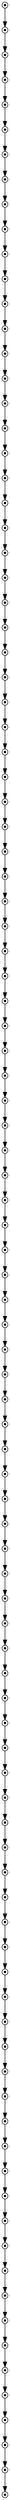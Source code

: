 digraph G {
Player1X1XGround0X1XSausage0X1XIsland0X1X		[ label="" shape=point peripheries=2 ];
Player1X1XGround0X1XSausage1X2XIsland0X1X		[ label="" shape=point peripheries=2 ];
Player1X1XGround0X1XSausage1X2XIsland2X1X		[ label="" shape=point peripheries=2 ];
Player1X1XGround0X1XSausage2X2XIsland2X1X		[ label="" shape=point peripheries=2 ];
Player1X1XGround0X1XSausage2X2XIsland3X1X		[ label="" shape=point peripheries=2 ];
Player1X1XGround0X1XSausage3X2XIsland3X1X		[ label="" shape=point peripheries=2 ];
Player1X1XGround0X1XSausage3X2XIsland4X1X		[ label="" shape=point peripheries=2 ];
Player1X1XGround0X1XSausage4X2XIsland4X1X		[ label="" shape=point peripheries=2 ];
Player1X1XGround0X1XSausage4X2XIsland5X1X		[ label="" shape=point peripheries=2 ];
Player1X1XGround0X1XSausage5X2XIsland5X1X		[ label="" shape=point peripheries=2 ];
Player1X1XGround0X1XSausage5X2XIsland6X1X		[ label="" shape=point peripheries=2 ];
Player1X1XGround0X1XSausage6X2XIsland6X1X		[ label="" shape=point peripheries=2 ];
Player1X1XGround0X1XSausage6X2XIsland7X1X		[ label="" shape=point peripheries=2 ];
Player1X1XGround0X1XSausage7X2XIsland7X1X		[ label="" shape=point peripheries=2 ];
Player1X1XGround0X1XSausage7X2XIsland8X1X		[ label="" shape=point peripheries=2 ];
Player1X1XGround0X1XSausage8X2XIsland8X1X		[ label="" shape=point peripheries=2 ];
Player1X1XGround0X1XSausage8X2XIsland9X1X		[ label="" shape=point peripheries=2 ];
Player1X1XGround0X1XSausage9X2XIsland9X1X		[ label="" shape=point peripheries=2 ];
Player1X1XGround0X1XSausage9X2XIsland10X1X		[ label="" shape=point peripheries=2 ];
Player1X1XGround0X1XSausage10X2XIsland10X1X		[ label="" shape=point peripheries=2 ];
Player1X1XGround0X1XSausage10X2XIsland11X1X		[ label="" shape=point peripheries=2 ];
Player1X1XGround0X1XSausage11X2XIsland11X1X		[ label="" shape=point peripheries=2 ];
Player1X1XGround0X1XSausage11X2XIsland12X1X		[ label="" shape=point peripheries=2 ];
Player1X1XGround0X1XSausage12X2XIsland12X1X		[ label="" shape=point peripheries=2 ];
Player1X1XGround0X1XSausage12X2XIsland13X1X		[ label="" shape=point peripheries=2 ];
Player1X1XGround0X1XSausage13X2XIsland13X1X		[ label="" shape=point peripheries=2 ];
Player1X1XGround0X1XSausage13X2XIsland14X1X		[ label="" shape=point peripheries=2 ];
Player1X1XGround0X1XSausage14X2XIsland14X1X		[ label="" shape=point peripheries=2 ];
Player1X1XGround0X1XSausage14X2XIsland15X1X		[ label="" shape=point peripheries=2 ];
Player1X1XGround0X1XSausage15X2XIsland15X1X		[ label="" shape=point peripheries=2 ];
Player1X1XGround0X1XSausage15X2XIsland16X1X		[ label="" shape=point peripheries=2 ];
Player1X1XGround0X1XSausage16X2XIsland16X1X		[ label="" shape=point peripheries=2 ];
Player1X1XGround0X1XSausage16X2XIsland17X1X		[ label="" shape=point peripheries=2 ];
Player1X1XGround0X1XSausage17X2XIsland17X1X		[ label="" shape=point peripheries=2 ];
Player1X1XGround0X1XSausage17X2XIsland18X1X		[ label="" shape=point peripheries=2 ];
Player1X1XGround0X1XSausage18X2XIsland18X1X		[ label="" shape=point peripheries=2 ];
Player1X1XGround0X1XSausage18X2XIsland19X1X		[ label="" shape=point peripheries=2 ];
Player1X1XGround0X1XSausage19X2XIsland19X1X		[ label="" shape=point peripheries=2 ];
Player1X1XGround0X1XSausage19X2XIsland20X1X		[ label="" shape=point peripheries=2 ];
Player1X1XGround0X1XSausage20X2XIsland20X1X		[ label="" shape=point peripheries=2 ];
Player1X1XGround0X1XSausage20X2XIsland21X1X		[ label="" shape=point peripheries=2 ];
Player1X1XGround0X1XSausage21X2XIsland21X1X		[ label="" shape=point peripheries=2 ];
Player1X1XGround0X1XSausage21X2XIsland22X1X		[ label="" shape=point peripheries=2 ];
Player1X1XGround0X1XSausage22X2XIsland22X1X		[ label="" shape=point peripheries=2 ];
Player1X1XGround0X1XSausage22X2XIsland23X1X		[ label="" shape=point peripheries=2 ];
Player1X1XGround0X1XSausage23X2XIsland23X1X		[ label="" shape=point peripheries=2 ];
Player1X1XGround0X1XSausage23X2XIsland24X1X		[ label="" shape=point peripheries=2 ];
Player1X1XGround0X1XSausage24X2XIsland24X1X		[ label="" shape=point peripheries=2 ];
Player1X1XGround0X1XSausage24X2XIsland25X1X		[ label="" shape=point peripheries=2 ];
Player1X1XGround0X1XSausage25X2XIsland25X1X		[ label="" shape=point peripheries=2 ];
Player1X1XGround0X1XSausage25X2XIsland26X1X		[ label="" shape=point peripheries=2 ];
Player1X1XGround0X1XSausage26X2XIsland26X1X		[ label="" shape=point peripheries=2 ];
Player1X1XGround0X1XSausage26X2XIsland27X1X		[ label="" shape=point peripheries=2 ];
Player1X1XGround0X1XSausage27X2XIsland27X1X		[ label="" shape=point peripheries=2 ];
Player1X1XGround0X1XSausage27X2XIsland28X1X		[ label="" shape=point peripheries=2 ];
Player1X1XGround0X1XSausage28X2XIsland28X1X		[ label="" shape=point peripheries=2 ];
Player1X1XGround0X1XSausage28X2XIsland29X1X		[ label="" shape=point peripheries=2 ];
Player1X1XGround0X1XSausage29X2XIsland29X1X		[ label="" shape=point peripheries=2 ];
Player1X1XGround0X1XSausage29X2XIsland30X1X		[ label="" shape=point peripheries=2 ];
Player1X1XGround0X1XSausage30X2XIsland30X1X		[ label="" shape=point peripheries=2 ];
Player1X1XGround0X1XSausage30X2XIsland31X1X		[ label="" shape=point peripheries=2 ];
Player1X1XGround0X1XSausage31X2XIsland31X1X		[ label="" shape=point peripheries=2 ];
Player1X1XGround0X1XSausage31X2XIsland32X1X		[ label="" shape=point peripheries=2 ];
Player1X1XGround0X1XSausage32X2XIsland32X1X		[ label="" shape=point peripheries=2 ];
Player1X1XGround0X1XSausage32X2XIsland33X1X		[ label="" shape=point peripheries=2 ];
Player1X1XGround0X1XSausage33X2XIsland33X1X		[ label="" shape=point peripheries=2 ];
Player1X1XGround0X1XSausage33X2XIsland34X1X		[ label="" shape=point peripheries=2 ];
Player1X1XGround0X1XSausage34X2XIsland34X1X		[ label="" shape=point peripheries=2 ];
Player1X1XGround0X1XSausage34X2XIsland35X1X		[ label="" shape=point peripheries=2 ];
Player1X1XGround0X1XSausage35X2XIsland35X1X		[ label="" shape=point peripheries=2 ];
Player1X1XGround0X1XSausage35X2XIsland36X1X		[ label="" shape=point peripheries=2 ];
Player1X1XGround0X1XSausage36X2XIsland36X1X		[ label="" shape=point peripheries=2 ];
Player1X1XGround0X1XSausage36X2XIsland37X1X		[ label="" shape=point peripheries=2 ];
Player1X1XGround0X1XSausage37X2XIsland37X1X		[ label="" shape=point peripheries=2 ];
Player1X1XGround0X1XSausage37X2XIsland38X1X		[ label="" shape=point peripheries=2 ];
Player1X1XGround0X1XSausage38X2XIsland38X1X		[ label="" shape=point peripheries=2 ];
Player1X1XGround0X1XSausage38X2XIsland39X1X		[ label="" shape=point peripheries=2 ];
Player1X1XGround0X1XSausage39X2XIsland39X1X		[ label="" shape=point peripheries=2 ];
Player1X1XGround0X1XSausage39X2XIsland40X1X		[ label="" shape=point peripheries=2 ];
Player1X1XGround0X1XSausage40X2XIsland40X1X		[ label="" shape=point peripheries=2 ];
Player1X1XGround0X1XSausage40X2XIsland41X1X		[ label="" shape=point peripheries=2 ];
Player1X1XGround0X1XSausage41X2XIsland41X1X		[ label="" shape=point peripheries=2 ];
Player1X1XGround0X1XSausage41X2XIsland42X1X		[ label="" shape=point peripheries=2 ];
Player1X1XGround0X1XSausage42X2XIsland42X1X		[ label="" shape=point peripheries=2 ];
Player1X1XGround0X1XSausage42X2XIsland43X1X		[ label="" shape=point peripheries=2 ];
Player1X1XGround0X1XSausage43X2XIsland43X1X		[ label="" shape=point peripheries=2 ];
Player1X1XGround0X1XSausage43X2XIsland44X1X		[ label="" shape=point peripheries=2 ];
Player1X1XGround0X1XSausage44X2XIsland44X1X		[ label="" shape=point peripheries=2 ];
Player1X1XGround0X1XSausage44X2XIsland45X1X		[ label="" shape=point peripheries=2 ];
Player1X1XGround0X1XSausage45X2XIsland45X1X		[ label="" shape=point peripheries=2 ];
Player1X1XGround0X1XSausage45X2XIsland46X1X		[ label="" shape=point peripheries=2 ];
Player1X1XGround0X1XSausage46X2XIsland46X1X		[ label="" shape=point peripheries=2 ];
Player1X1XGround0X1XSausage46X2XIsland47X1X		[ label="" shape=point peripheries=2 ];
Player1X1XGround0X1XSausage47X2XIsland47X1X		[ label="" shape=point peripheries=2 ];
Player1X1XGround0X1XSausage47X2XIsland48X1X		[ label="" shape=point peripheries=2 ];
Player1X1XGround0X1XSausage48X2XIsland48X1X		[ label="" shape=point peripheries=2 ];
Player1X1XGround0X1XSausage48X2XIsland49X1X		[ label="" shape=point peripheries=2 ];
Player1X1XGround0X1XSausage49X2XIsland49X1X		[ label="" shape=point peripheries=2 ];
Player1X1XGround0X1XSausage49X2XIsland50X1X		[ label="" shape=point peripheries=2 ];
Player1X1XGround0X1XSausage50X2XIsland50X1X		[ label="" shape=point peripheries=2 ];
Player1X1XGround0X1XSausage50X2XIsland51X1X		[ label="" shape=point peripheries=2 ];
	"Player1X1XGround0X1XSausage0X1XIsland0X1X" -> "Player1X1XGround0X1XSausage1X2XIsland0X1X";
	"Player1X1XGround0X1XSausage1X2XIsland0X1X" -> "Player1X1XGround0X1XSausage1X2XIsland2X1X";
	"Player1X1XGround0X1XSausage1X2XIsland2X1X" -> "Player1X1XGround0X1XSausage2X2XIsland2X1X";
	"Player1X1XGround0X1XSausage2X2XIsland2X1X" -> "Player1X1XGround0X1XSausage2X2XIsland3X1X";
	"Player1X1XGround0X1XSausage2X2XIsland3X1X" -> "Player1X1XGround0X1XSausage3X2XIsland3X1X";
	"Player1X1XGround0X1XSausage3X2XIsland3X1X" -> "Player1X1XGround0X1XSausage3X2XIsland4X1X";
	"Player1X1XGround0X1XSausage3X2XIsland4X1X" -> "Player1X1XGround0X1XSausage4X2XIsland4X1X";
	"Player1X1XGround0X1XSausage4X2XIsland4X1X" -> "Player1X1XGround0X1XSausage4X2XIsland5X1X";
	"Player1X1XGround0X1XSausage4X2XIsland5X1X" -> "Player1X1XGround0X1XSausage5X2XIsland5X1X";
	"Player1X1XGround0X1XSausage5X2XIsland5X1X" -> "Player1X1XGround0X1XSausage5X2XIsland6X1X";
	"Player1X1XGround0X1XSausage5X2XIsland6X1X" -> "Player1X1XGround0X1XSausage6X2XIsland6X1X";
	"Player1X1XGround0X1XSausage6X2XIsland6X1X" -> "Player1X1XGround0X1XSausage6X2XIsland7X1X";
	"Player1X1XGround0X1XSausage6X2XIsland7X1X" -> "Player1X1XGround0X1XSausage7X2XIsland7X1X";
	"Player1X1XGround0X1XSausage7X2XIsland7X1X" -> "Player1X1XGround0X1XSausage7X2XIsland8X1X";
	"Player1X1XGround0X1XSausage7X2XIsland8X1X" -> "Player1X1XGround0X1XSausage8X2XIsland8X1X";
	"Player1X1XGround0X1XSausage8X2XIsland8X1X" -> "Player1X1XGround0X1XSausage8X2XIsland9X1X";
	"Player1X1XGround0X1XSausage8X2XIsland9X1X" -> "Player1X1XGround0X1XSausage9X2XIsland9X1X";
	"Player1X1XGround0X1XSausage9X2XIsland9X1X" -> "Player1X1XGround0X1XSausage9X2XIsland10X1X";
	"Player1X1XGround0X1XSausage9X2XIsland10X1X" -> "Player1X1XGround0X1XSausage10X2XIsland10X1X";
	"Player1X1XGround0X1XSausage10X2XIsland10X1X" -> "Player1X1XGround0X1XSausage10X2XIsland11X1X";
	"Player1X1XGround0X1XSausage10X2XIsland11X1X" -> "Player1X1XGround0X1XSausage11X2XIsland11X1X";
	"Player1X1XGround0X1XSausage11X2XIsland11X1X" -> "Player1X1XGround0X1XSausage11X2XIsland12X1X";
	"Player1X1XGround0X1XSausage11X2XIsland12X1X" -> "Player1X1XGround0X1XSausage12X2XIsland12X1X";
	"Player1X1XGround0X1XSausage12X2XIsland12X1X" -> "Player1X1XGround0X1XSausage12X2XIsland13X1X";
	"Player1X1XGround0X1XSausage12X2XIsland13X1X" -> "Player1X1XGround0X1XSausage13X2XIsland13X1X";
	"Player1X1XGround0X1XSausage13X2XIsland13X1X" -> "Player1X1XGround0X1XSausage13X2XIsland14X1X";
	"Player1X1XGround0X1XSausage13X2XIsland14X1X" -> "Player1X1XGround0X1XSausage14X2XIsland14X1X";
	"Player1X1XGround0X1XSausage14X2XIsland14X1X" -> "Player1X1XGround0X1XSausage14X2XIsland15X1X";
	"Player1X1XGround0X1XSausage14X2XIsland15X1X" -> "Player1X1XGround0X1XSausage15X2XIsland15X1X";
	"Player1X1XGround0X1XSausage15X2XIsland15X1X" -> "Player1X1XGround0X1XSausage15X2XIsland16X1X";
	"Player1X1XGround0X1XSausage15X2XIsland16X1X" -> "Player1X1XGround0X1XSausage16X2XIsland16X1X";
	"Player1X1XGround0X1XSausage16X2XIsland16X1X" -> "Player1X1XGround0X1XSausage16X2XIsland17X1X";
	"Player1X1XGround0X1XSausage16X2XIsland17X1X" -> "Player1X1XGround0X1XSausage17X2XIsland17X1X";
	"Player1X1XGround0X1XSausage17X2XIsland17X1X" -> "Player1X1XGround0X1XSausage17X2XIsland18X1X";
	"Player1X1XGround0X1XSausage17X2XIsland18X1X" -> "Player1X1XGround0X1XSausage18X2XIsland18X1X";
	"Player1X1XGround0X1XSausage18X2XIsland18X1X" -> "Player1X1XGround0X1XSausage18X2XIsland19X1X";
	"Player1X1XGround0X1XSausage18X2XIsland19X1X" -> "Player1X1XGround0X1XSausage19X2XIsland19X1X";
	"Player1X1XGround0X1XSausage19X2XIsland19X1X" -> "Player1X1XGround0X1XSausage19X2XIsland20X1X";
	"Player1X1XGround0X1XSausage19X2XIsland20X1X" -> "Player1X1XGround0X1XSausage20X2XIsland20X1X";
	"Player1X1XGround0X1XSausage20X2XIsland20X1X" -> "Player1X1XGround0X1XSausage20X2XIsland21X1X";
	"Player1X1XGround0X1XSausage20X2XIsland21X1X" -> "Player1X1XGround0X1XSausage21X2XIsland21X1X";
	"Player1X1XGround0X1XSausage21X2XIsland21X1X" -> "Player1X1XGround0X1XSausage21X2XIsland22X1X";
	"Player1X1XGround0X1XSausage21X2XIsland22X1X" -> "Player1X1XGround0X1XSausage22X2XIsland22X1X";
	"Player1X1XGround0X1XSausage22X2XIsland22X1X" -> "Player1X1XGround0X1XSausage22X2XIsland23X1X";
	"Player1X1XGround0X1XSausage22X2XIsland23X1X" -> "Player1X1XGround0X1XSausage23X2XIsland23X1X";
	"Player1X1XGround0X1XSausage23X2XIsland23X1X" -> "Player1X1XGround0X1XSausage23X2XIsland24X1X";
	"Player1X1XGround0X1XSausage23X2XIsland24X1X" -> "Player1X1XGround0X1XSausage24X2XIsland24X1X";
	"Player1X1XGround0X1XSausage24X2XIsland24X1X" -> "Player1X1XGround0X1XSausage24X2XIsland25X1X";
	"Player1X1XGround0X1XSausage24X2XIsland25X1X" -> "Player1X1XGround0X1XSausage25X2XIsland25X1X";
	"Player1X1XGround0X1XSausage25X2XIsland25X1X" -> "Player1X1XGround0X1XSausage25X2XIsland26X1X";
	"Player1X1XGround0X1XSausage25X2XIsland26X1X" -> "Player1X1XGround0X1XSausage26X2XIsland26X1X";
	"Player1X1XGround0X1XSausage26X2XIsland26X1X" -> "Player1X1XGround0X1XSausage26X2XIsland27X1X";
	"Player1X1XGround0X1XSausage26X2XIsland27X1X" -> "Player1X1XGround0X1XSausage27X2XIsland27X1X";
	"Player1X1XGround0X1XSausage27X2XIsland27X1X" -> "Player1X1XGround0X1XSausage27X2XIsland28X1X";
	"Player1X1XGround0X1XSausage27X2XIsland28X1X" -> "Player1X1XGround0X1XSausage28X2XIsland28X1X";
	"Player1X1XGround0X1XSausage28X2XIsland28X1X" -> "Player1X1XGround0X1XSausage28X2XIsland29X1X";
	"Player1X1XGround0X1XSausage28X2XIsland29X1X" -> "Player1X1XGround0X1XSausage29X2XIsland29X1X";
	"Player1X1XGround0X1XSausage29X2XIsland29X1X" -> "Player1X1XGround0X1XSausage29X2XIsland30X1X";
	"Player1X1XGround0X1XSausage29X2XIsland30X1X" -> "Player1X1XGround0X1XSausage30X2XIsland30X1X";
	"Player1X1XGround0X1XSausage30X2XIsland30X1X" -> "Player1X1XGround0X1XSausage30X2XIsland31X1X";
	"Player1X1XGround0X1XSausage30X2XIsland31X1X" -> "Player1X1XGround0X1XSausage31X2XIsland31X1X";
	"Player1X1XGround0X1XSausage31X2XIsland31X1X" -> "Player1X1XGround0X1XSausage31X2XIsland32X1X";
	"Player1X1XGround0X1XSausage31X2XIsland32X1X" -> "Player1X1XGround0X1XSausage32X2XIsland32X1X";
	"Player1X1XGround0X1XSausage32X2XIsland32X1X" -> "Player1X1XGround0X1XSausage32X2XIsland33X1X";
	"Player1X1XGround0X1XSausage32X2XIsland33X1X" -> "Player1X1XGround0X1XSausage33X2XIsland33X1X";
	"Player1X1XGround0X1XSausage33X2XIsland33X1X" -> "Player1X1XGround0X1XSausage33X2XIsland34X1X";
	"Player1X1XGround0X1XSausage33X2XIsland34X1X" -> "Player1X1XGround0X1XSausage34X2XIsland34X1X";
	"Player1X1XGround0X1XSausage34X2XIsland34X1X" -> "Player1X1XGround0X1XSausage34X2XIsland35X1X";
	"Player1X1XGround0X1XSausage34X2XIsland35X1X" -> "Player1X1XGround0X1XSausage35X2XIsland35X1X";
	"Player1X1XGround0X1XSausage35X2XIsland35X1X" -> "Player1X1XGround0X1XSausage35X2XIsland36X1X";
	"Player1X1XGround0X1XSausage35X2XIsland36X1X" -> "Player1X1XGround0X1XSausage36X2XIsland36X1X";
	"Player1X1XGround0X1XSausage36X2XIsland36X1X" -> "Player1X1XGround0X1XSausage36X2XIsland37X1X";
	"Player1X1XGround0X1XSausage36X2XIsland37X1X" -> "Player1X1XGround0X1XSausage37X2XIsland37X1X";
	"Player1X1XGround0X1XSausage37X2XIsland37X1X" -> "Player1X1XGround0X1XSausage37X2XIsland38X1X";
	"Player1X1XGround0X1XSausage37X2XIsland38X1X" -> "Player1X1XGround0X1XSausage38X2XIsland38X1X";
	"Player1X1XGround0X1XSausage38X2XIsland38X1X" -> "Player1X1XGround0X1XSausage38X2XIsland39X1X";
	"Player1X1XGround0X1XSausage38X2XIsland39X1X" -> "Player1X1XGround0X1XSausage39X2XIsland39X1X";
	"Player1X1XGround0X1XSausage39X2XIsland39X1X" -> "Player1X1XGround0X1XSausage39X2XIsland40X1X";
	"Player1X1XGround0X1XSausage39X2XIsland40X1X" -> "Player1X1XGround0X1XSausage40X2XIsland40X1X";
	"Player1X1XGround0X1XSausage40X2XIsland40X1X" -> "Player1X1XGround0X1XSausage40X2XIsland41X1X";
	"Player1X1XGround0X1XSausage40X2XIsland41X1X" -> "Player1X1XGround0X1XSausage41X2XIsland41X1X";
	"Player1X1XGround0X1XSausage41X2XIsland41X1X" -> "Player1X1XGround0X1XSausage41X2XIsland42X1X";
	"Player1X1XGround0X1XSausage41X2XIsland42X1X" -> "Player1X1XGround0X1XSausage42X2XIsland42X1X";
	"Player1X1XGround0X1XSausage42X2XIsland42X1X" -> "Player1X1XGround0X1XSausage42X2XIsland43X1X";
	"Player1X1XGround0X1XSausage42X2XIsland43X1X" -> "Player1X1XGround0X1XSausage43X2XIsland43X1X";
	"Player1X1XGround0X1XSausage43X2XIsland43X1X" -> "Player1X1XGround0X1XSausage43X2XIsland44X1X";
	"Player1X1XGround0X1XSausage43X2XIsland44X1X" -> "Player1X1XGround0X1XSausage44X2XIsland44X1X";
	"Player1X1XGround0X1XSausage44X2XIsland44X1X" -> "Player1X1XGround0X1XSausage44X2XIsland45X1X";
	"Player1X1XGround0X1XSausage44X2XIsland45X1X" -> "Player1X1XGround0X1XSausage45X2XIsland45X1X";
	"Player1X1XGround0X1XSausage45X2XIsland45X1X" -> "Player1X1XGround0X1XSausage45X2XIsland46X1X";
	"Player1X1XGround0X1XSausage45X2XIsland46X1X" -> "Player1X1XGround0X1XSausage46X2XIsland46X1X";
	"Player1X1XGround0X1XSausage46X2XIsland46X1X" -> "Player1X1XGround0X1XSausage46X2XIsland47X1X";
	"Player1X1XGround0X1XSausage46X2XIsland47X1X" -> "Player1X1XGround0X1XSausage47X2XIsland47X1X";
	"Player1X1XGround0X1XSausage47X2XIsland47X1X" -> "Player1X1XGround0X1XSausage47X2XIsland48X1X";
	"Player1X1XGround0X1XSausage47X2XIsland48X1X" -> "Player1X1XGround0X1XSausage48X2XIsland48X1X";
	"Player1X1XGround0X1XSausage48X2XIsland48X1X" -> "Player1X1XGround0X1XSausage48X2XIsland49X1X";
	"Player1X1XGround0X1XSausage48X2XIsland49X1X" -> "Player1X1XGround0X1XSausage49X2XIsland49X1X";
	"Player1X1XGround0X1XSausage49X2XIsland49X1X" -> "Player1X1XGround0X1XSausage49X2XIsland50X1X";
	"Player1X1XGround0X1XSausage49X2XIsland50X1X" -> "Player1X1XGround0X1XSausage50X2XIsland50X1X";
	"Player1X1XGround0X1XSausage50X2XIsland50X1X" -> "Player1X1XGround0X1XSausage50X2XIsland51X1X";
}